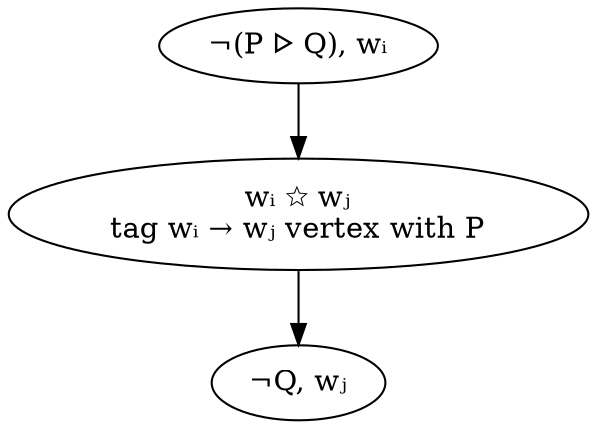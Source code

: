 digraph {
    a [label="¬(P ᐅ Q), wᵢ"];
    b [label="wᵢ ☆ wⱼ\ntag wᵢ → wⱼ vertex with P"];
    c [label="¬Q, wⱼ"];
    a -> b; b b -> c;
}

digraph {
    a [label="P ᐅ Q, wᵢ"];
    b [label="wᵢ ⇉ wⱼ\nonly wᵢ → wⱼ vertices tagged with P"];
    c [label="Q, wⱼ"];
    a -> b; b b -> c;
}

digraph {
    a [label="P, wᵢ"];
    b [label="¬P, wᵢ\n🗲"];
    a -> b;
}